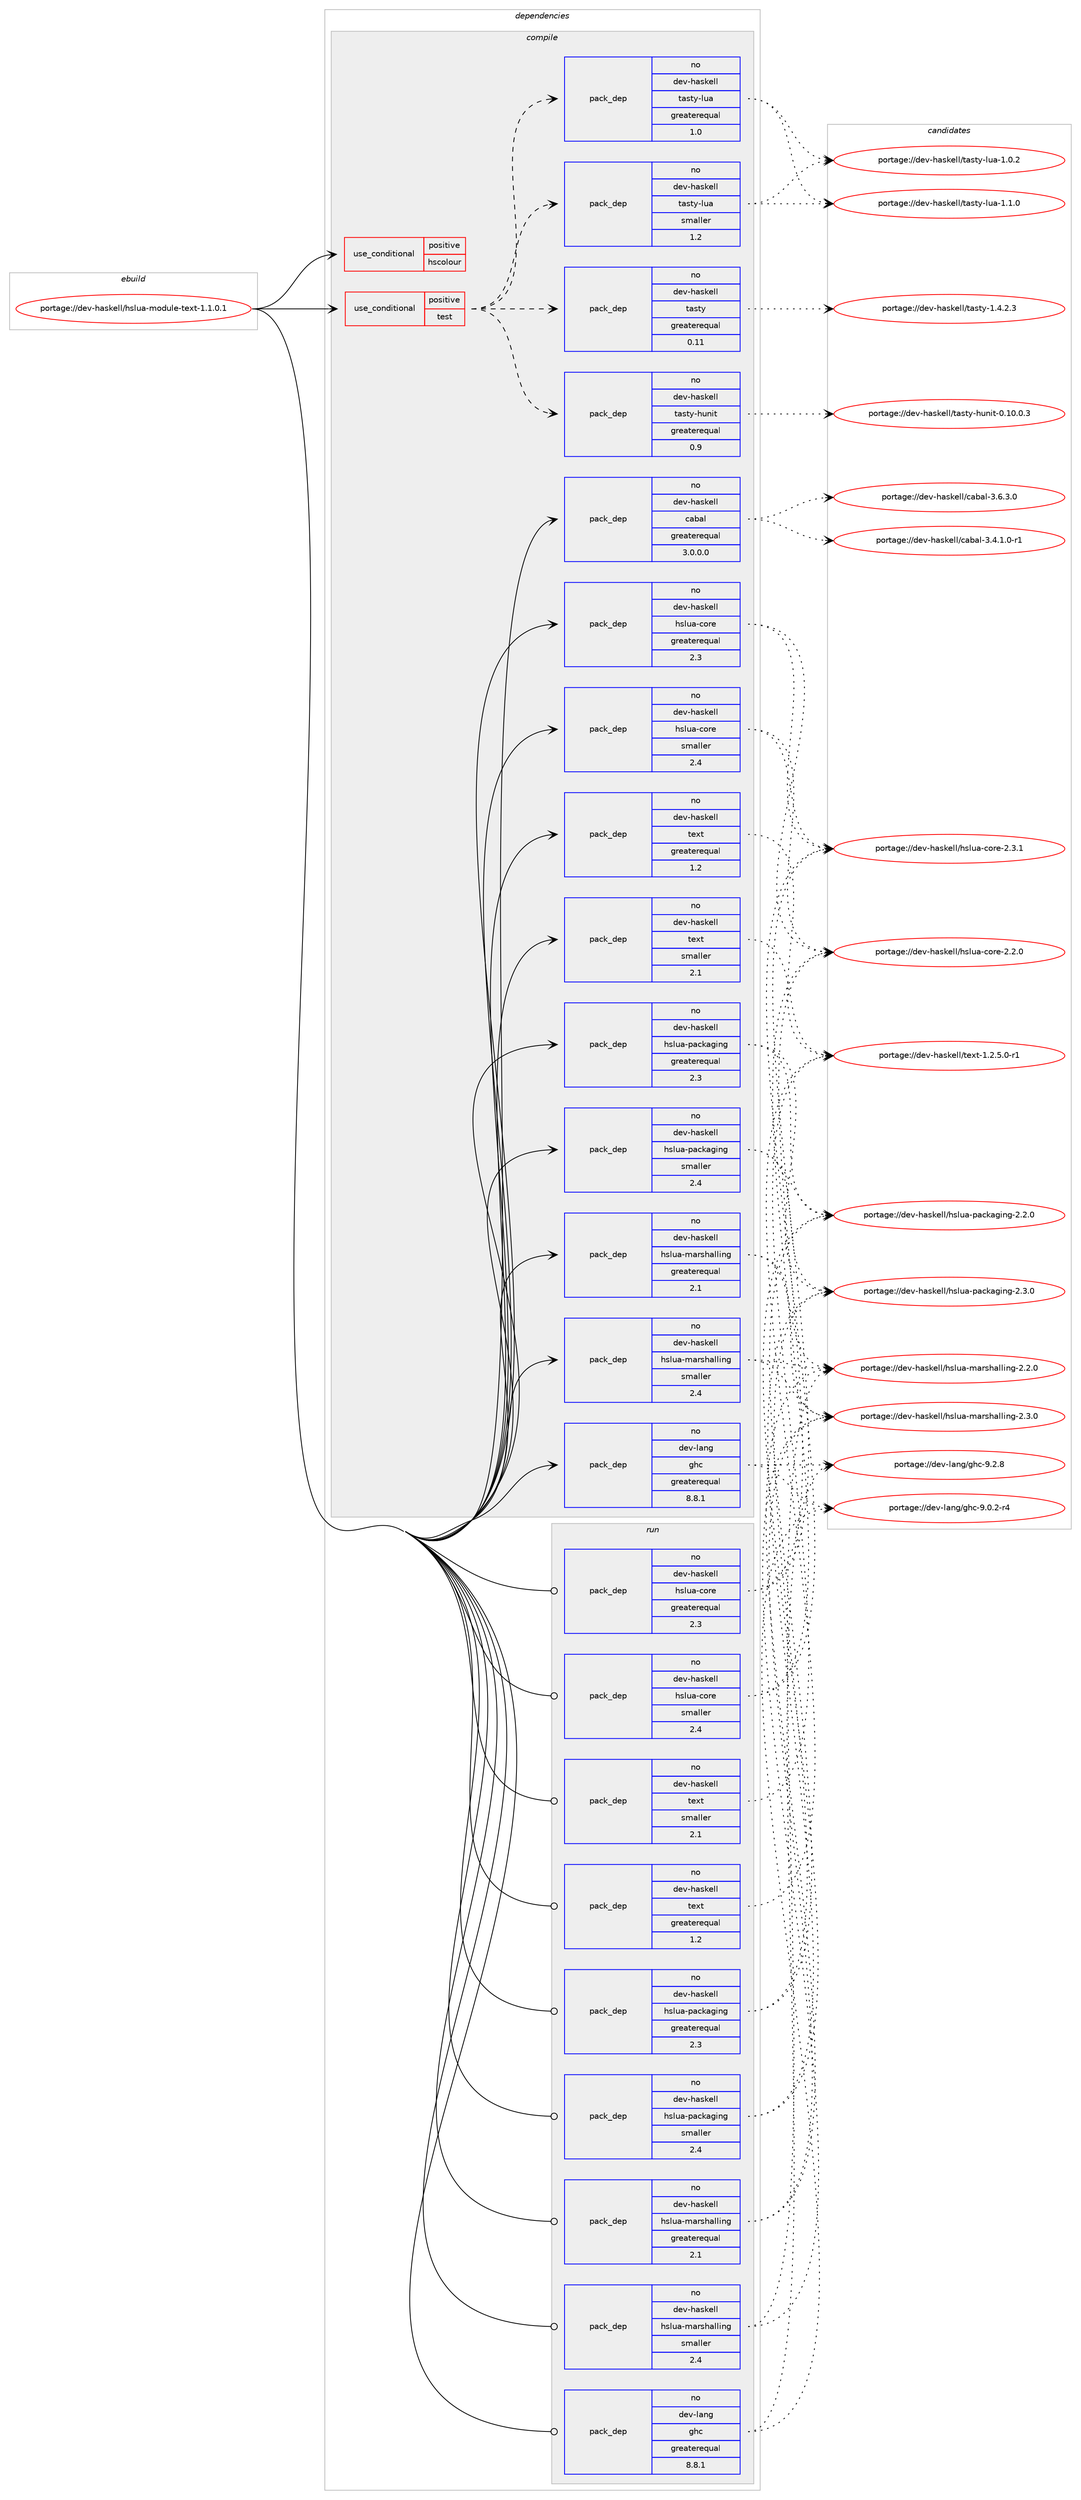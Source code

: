 digraph prolog {

# *************
# Graph options
# *************

newrank=true;
concentrate=true;
compound=true;
graph [rankdir=LR,fontname=Helvetica,fontsize=10,ranksep=1.5];#, ranksep=2.5, nodesep=0.2];
edge  [arrowhead=vee];
node  [fontname=Helvetica,fontsize=10];

# **********
# The ebuild
# **********

subgraph cluster_leftcol {
color=gray;
rank=same;
label=<<i>ebuild</i>>;
id [label="portage://dev-haskell/hslua-module-text-1.1.0.1", color=red, width=4, href="../dev-haskell/hslua-module-text-1.1.0.1.svg"];
}

# ****************
# The dependencies
# ****************

subgraph cluster_midcol {
color=gray;
label=<<i>dependencies</i>>;
subgraph cluster_compile {
fillcolor="#eeeeee";
style=filled;
label=<<i>compile</i>>;
subgraph cond19922 {
dependency38639 [label=<<TABLE BORDER="0" CELLBORDER="1" CELLSPACING="0" CELLPADDING="4"><TR><TD ROWSPAN="3" CELLPADDING="10">use_conditional</TD></TR><TR><TD>positive</TD></TR><TR><TD>hscolour</TD></TR></TABLE>>, shape=none, color=red];
# *** BEGIN UNKNOWN DEPENDENCY TYPE (TODO) ***
# dependency38639 -> package_dependency(portage://dev-haskell/hslua-module-text-1.1.0.1,install,no,dev-haskell,hscolour,none,[,,],[],[])
# *** END UNKNOWN DEPENDENCY TYPE (TODO) ***

}
id:e -> dependency38639:w [weight=20,style="solid",arrowhead="vee"];
subgraph cond19923 {
dependency38640 [label=<<TABLE BORDER="0" CELLBORDER="1" CELLSPACING="0" CELLPADDING="4"><TR><TD ROWSPAN="3" CELLPADDING="10">use_conditional</TD></TR><TR><TD>positive</TD></TR><TR><TD>test</TD></TR></TABLE>>, shape=none, color=red];
subgraph pack17751 {
dependency38641 [label=<<TABLE BORDER="0" CELLBORDER="1" CELLSPACING="0" CELLPADDING="4" WIDTH="220"><TR><TD ROWSPAN="6" CELLPADDING="30">pack_dep</TD></TR><TR><TD WIDTH="110">no</TD></TR><TR><TD>dev-haskell</TD></TR><TR><TD>tasty</TD></TR><TR><TD>greaterequal</TD></TR><TR><TD>0.11</TD></TR></TABLE>>, shape=none, color=blue];
}
dependency38640:e -> dependency38641:w [weight=20,style="dashed",arrowhead="vee"];
subgraph pack17752 {
dependency38642 [label=<<TABLE BORDER="0" CELLBORDER="1" CELLSPACING="0" CELLPADDING="4" WIDTH="220"><TR><TD ROWSPAN="6" CELLPADDING="30">pack_dep</TD></TR><TR><TD WIDTH="110">no</TD></TR><TR><TD>dev-haskell</TD></TR><TR><TD>tasty-hunit</TD></TR><TR><TD>greaterequal</TD></TR><TR><TD>0.9</TD></TR></TABLE>>, shape=none, color=blue];
}
dependency38640:e -> dependency38642:w [weight=20,style="dashed",arrowhead="vee"];
subgraph pack17753 {
dependency38643 [label=<<TABLE BORDER="0" CELLBORDER="1" CELLSPACING="0" CELLPADDING="4" WIDTH="220"><TR><TD ROWSPAN="6" CELLPADDING="30">pack_dep</TD></TR><TR><TD WIDTH="110">no</TD></TR><TR><TD>dev-haskell</TD></TR><TR><TD>tasty-lua</TD></TR><TR><TD>greaterequal</TD></TR><TR><TD>1.0</TD></TR></TABLE>>, shape=none, color=blue];
}
dependency38640:e -> dependency38643:w [weight=20,style="dashed",arrowhead="vee"];
subgraph pack17754 {
dependency38644 [label=<<TABLE BORDER="0" CELLBORDER="1" CELLSPACING="0" CELLPADDING="4" WIDTH="220"><TR><TD ROWSPAN="6" CELLPADDING="30">pack_dep</TD></TR><TR><TD WIDTH="110">no</TD></TR><TR><TD>dev-haskell</TD></TR><TR><TD>tasty-lua</TD></TR><TR><TD>smaller</TD></TR><TR><TD>1.2</TD></TR></TABLE>>, shape=none, color=blue];
}
dependency38640:e -> dependency38644:w [weight=20,style="dashed",arrowhead="vee"];
}
id:e -> dependency38640:w [weight=20,style="solid",arrowhead="vee"];
subgraph pack17755 {
dependency38645 [label=<<TABLE BORDER="0" CELLBORDER="1" CELLSPACING="0" CELLPADDING="4" WIDTH="220"><TR><TD ROWSPAN="6" CELLPADDING="30">pack_dep</TD></TR><TR><TD WIDTH="110">no</TD></TR><TR><TD>dev-haskell</TD></TR><TR><TD>cabal</TD></TR><TR><TD>greaterequal</TD></TR><TR><TD>3.0.0.0</TD></TR></TABLE>>, shape=none, color=blue];
}
id:e -> dependency38645:w [weight=20,style="solid",arrowhead="vee"];
subgraph pack17756 {
dependency38646 [label=<<TABLE BORDER="0" CELLBORDER="1" CELLSPACING="0" CELLPADDING="4" WIDTH="220"><TR><TD ROWSPAN="6" CELLPADDING="30">pack_dep</TD></TR><TR><TD WIDTH="110">no</TD></TR><TR><TD>dev-haskell</TD></TR><TR><TD>hslua-core</TD></TR><TR><TD>greaterequal</TD></TR><TR><TD>2.3</TD></TR></TABLE>>, shape=none, color=blue];
}
id:e -> dependency38646:w [weight=20,style="solid",arrowhead="vee"];
subgraph pack17757 {
dependency38647 [label=<<TABLE BORDER="0" CELLBORDER="1" CELLSPACING="0" CELLPADDING="4" WIDTH="220"><TR><TD ROWSPAN="6" CELLPADDING="30">pack_dep</TD></TR><TR><TD WIDTH="110">no</TD></TR><TR><TD>dev-haskell</TD></TR><TR><TD>hslua-core</TD></TR><TR><TD>smaller</TD></TR><TR><TD>2.4</TD></TR></TABLE>>, shape=none, color=blue];
}
id:e -> dependency38647:w [weight=20,style="solid",arrowhead="vee"];
subgraph pack17758 {
dependency38648 [label=<<TABLE BORDER="0" CELLBORDER="1" CELLSPACING="0" CELLPADDING="4" WIDTH="220"><TR><TD ROWSPAN="6" CELLPADDING="30">pack_dep</TD></TR><TR><TD WIDTH="110">no</TD></TR><TR><TD>dev-haskell</TD></TR><TR><TD>hslua-marshalling</TD></TR><TR><TD>greaterequal</TD></TR><TR><TD>2.1</TD></TR></TABLE>>, shape=none, color=blue];
}
id:e -> dependency38648:w [weight=20,style="solid",arrowhead="vee"];
subgraph pack17759 {
dependency38649 [label=<<TABLE BORDER="0" CELLBORDER="1" CELLSPACING="0" CELLPADDING="4" WIDTH="220"><TR><TD ROWSPAN="6" CELLPADDING="30">pack_dep</TD></TR><TR><TD WIDTH="110">no</TD></TR><TR><TD>dev-haskell</TD></TR><TR><TD>hslua-marshalling</TD></TR><TR><TD>smaller</TD></TR><TR><TD>2.4</TD></TR></TABLE>>, shape=none, color=blue];
}
id:e -> dependency38649:w [weight=20,style="solid",arrowhead="vee"];
subgraph pack17760 {
dependency38650 [label=<<TABLE BORDER="0" CELLBORDER="1" CELLSPACING="0" CELLPADDING="4" WIDTH="220"><TR><TD ROWSPAN="6" CELLPADDING="30">pack_dep</TD></TR><TR><TD WIDTH="110">no</TD></TR><TR><TD>dev-haskell</TD></TR><TR><TD>hslua-packaging</TD></TR><TR><TD>greaterequal</TD></TR><TR><TD>2.3</TD></TR></TABLE>>, shape=none, color=blue];
}
id:e -> dependency38650:w [weight=20,style="solid",arrowhead="vee"];
subgraph pack17761 {
dependency38651 [label=<<TABLE BORDER="0" CELLBORDER="1" CELLSPACING="0" CELLPADDING="4" WIDTH="220"><TR><TD ROWSPAN="6" CELLPADDING="30">pack_dep</TD></TR><TR><TD WIDTH="110">no</TD></TR><TR><TD>dev-haskell</TD></TR><TR><TD>hslua-packaging</TD></TR><TR><TD>smaller</TD></TR><TR><TD>2.4</TD></TR></TABLE>>, shape=none, color=blue];
}
id:e -> dependency38651:w [weight=20,style="solid",arrowhead="vee"];
subgraph pack17762 {
dependency38652 [label=<<TABLE BORDER="0" CELLBORDER="1" CELLSPACING="0" CELLPADDING="4" WIDTH="220"><TR><TD ROWSPAN="6" CELLPADDING="30">pack_dep</TD></TR><TR><TD WIDTH="110">no</TD></TR><TR><TD>dev-haskell</TD></TR><TR><TD>text</TD></TR><TR><TD>greaterequal</TD></TR><TR><TD>1.2</TD></TR></TABLE>>, shape=none, color=blue];
}
id:e -> dependency38652:w [weight=20,style="solid",arrowhead="vee"];
subgraph pack17763 {
dependency38653 [label=<<TABLE BORDER="0" CELLBORDER="1" CELLSPACING="0" CELLPADDING="4" WIDTH="220"><TR><TD ROWSPAN="6" CELLPADDING="30">pack_dep</TD></TR><TR><TD WIDTH="110">no</TD></TR><TR><TD>dev-haskell</TD></TR><TR><TD>text</TD></TR><TR><TD>smaller</TD></TR><TR><TD>2.1</TD></TR></TABLE>>, shape=none, color=blue];
}
id:e -> dependency38653:w [weight=20,style="solid",arrowhead="vee"];
subgraph pack17764 {
dependency38654 [label=<<TABLE BORDER="0" CELLBORDER="1" CELLSPACING="0" CELLPADDING="4" WIDTH="220"><TR><TD ROWSPAN="6" CELLPADDING="30">pack_dep</TD></TR><TR><TD WIDTH="110">no</TD></TR><TR><TD>dev-lang</TD></TR><TR><TD>ghc</TD></TR><TR><TD>greaterequal</TD></TR><TR><TD>8.8.1</TD></TR></TABLE>>, shape=none, color=blue];
}
id:e -> dependency38654:w [weight=20,style="solid",arrowhead="vee"];
}
subgraph cluster_compileandrun {
fillcolor="#eeeeee";
style=filled;
label=<<i>compile and run</i>>;
}
subgraph cluster_run {
fillcolor="#eeeeee";
style=filled;
label=<<i>run</i>>;
subgraph pack17765 {
dependency38655 [label=<<TABLE BORDER="0" CELLBORDER="1" CELLSPACING="0" CELLPADDING="4" WIDTH="220"><TR><TD ROWSPAN="6" CELLPADDING="30">pack_dep</TD></TR><TR><TD WIDTH="110">no</TD></TR><TR><TD>dev-haskell</TD></TR><TR><TD>hslua-core</TD></TR><TR><TD>greaterequal</TD></TR><TR><TD>2.3</TD></TR></TABLE>>, shape=none, color=blue];
}
id:e -> dependency38655:w [weight=20,style="solid",arrowhead="odot"];
subgraph pack17766 {
dependency38656 [label=<<TABLE BORDER="0" CELLBORDER="1" CELLSPACING="0" CELLPADDING="4" WIDTH="220"><TR><TD ROWSPAN="6" CELLPADDING="30">pack_dep</TD></TR><TR><TD WIDTH="110">no</TD></TR><TR><TD>dev-haskell</TD></TR><TR><TD>hslua-core</TD></TR><TR><TD>smaller</TD></TR><TR><TD>2.4</TD></TR></TABLE>>, shape=none, color=blue];
}
id:e -> dependency38656:w [weight=20,style="solid",arrowhead="odot"];
subgraph pack17767 {
dependency38657 [label=<<TABLE BORDER="0" CELLBORDER="1" CELLSPACING="0" CELLPADDING="4" WIDTH="220"><TR><TD ROWSPAN="6" CELLPADDING="30">pack_dep</TD></TR><TR><TD WIDTH="110">no</TD></TR><TR><TD>dev-haskell</TD></TR><TR><TD>hslua-marshalling</TD></TR><TR><TD>greaterequal</TD></TR><TR><TD>2.1</TD></TR></TABLE>>, shape=none, color=blue];
}
id:e -> dependency38657:w [weight=20,style="solid",arrowhead="odot"];
subgraph pack17768 {
dependency38658 [label=<<TABLE BORDER="0" CELLBORDER="1" CELLSPACING="0" CELLPADDING="4" WIDTH="220"><TR><TD ROWSPAN="6" CELLPADDING="30">pack_dep</TD></TR><TR><TD WIDTH="110">no</TD></TR><TR><TD>dev-haskell</TD></TR><TR><TD>hslua-marshalling</TD></TR><TR><TD>smaller</TD></TR><TR><TD>2.4</TD></TR></TABLE>>, shape=none, color=blue];
}
id:e -> dependency38658:w [weight=20,style="solid",arrowhead="odot"];
subgraph pack17769 {
dependency38659 [label=<<TABLE BORDER="0" CELLBORDER="1" CELLSPACING="0" CELLPADDING="4" WIDTH="220"><TR><TD ROWSPAN="6" CELLPADDING="30">pack_dep</TD></TR><TR><TD WIDTH="110">no</TD></TR><TR><TD>dev-haskell</TD></TR><TR><TD>hslua-packaging</TD></TR><TR><TD>greaterequal</TD></TR><TR><TD>2.3</TD></TR></TABLE>>, shape=none, color=blue];
}
id:e -> dependency38659:w [weight=20,style="solid",arrowhead="odot"];
subgraph pack17770 {
dependency38660 [label=<<TABLE BORDER="0" CELLBORDER="1" CELLSPACING="0" CELLPADDING="4" WIDTH="220"><TR><TD ROWSPAN="6" CELLPADDING="30">pack_dep</TD></TR><TR><TD WIDTH="110">no</TD></TR><TR><TD>dev-haskell</TD></TR><TR><TD>hslua-packaging</TD></TR><TR><TD>smaller</TD></TR><TR><TD>2.4</TD></TR></TABLE>>, shape=none, color=blue];
}
id:e -> dependency38660:w [weight=20,style="solid",arrowhead="odot"];
subgraph pack17771 {
dependency38661 [label=<<TABLE BORDER="0" CELLBORDER="1" CELLSPACING="0" CELLPADDING="4" WIDTH="220"><TR><TD ROWSPAN="6" CELLPADDING="30">pack_dep</TD></TR><TR><TD WIDTH="110">no</TD></TR><TR><TD>dev-haskell</TD></TR><TR><TD>text</TD></TR><TR><TD>greaterequal</TD></TR><TR><TD>1.2</TD></TR></TABLE>>, shape=none, color=blue];
}
id:e -> dependency38661:w [weight=20,style="solid",arrowhead="odot"];
subgraph pack17772 {
dependency38662 [label=<<TABLE BORDER="0" CELLBORDER="1" CELLSPACING="0" CELLPADDING="4" WIDTH="220"><TR><TD ROWSPAN="6" CELLPADDING="30">pack_dep</TD></TR><TR><TD WIDTH="110">no</TD></TR><TR><TD>dev-haskell</TD></TR><TR><TD>text</TD></TR><TR><TD>smaller</TD></TR><TR><TD>2.1</TD></TR></TABLE>>, shape=none, color=blue];
}
id:e -> dependency38662:w [weight=20,style="solid",arrowhead="odot"];
subgraph pack17773 {
dependency38663 [label=<<TABLE BORDER="0" CELLBORDER="1" CELLSPACING="0" CELLPADDING="4" WIDTH="220"><TR><TD ROWSPAN="6" CELLPADDING="30">pack_dep</TD></TR><TR><TD WIDTH="110">no</TD></TR><TR><TD>dev-lang</TD></TR><TR><TD>ghc</TD></TR><TR><TD>greaterequal</TD></TR><TR><TD>8.8.1</TD></TR></TABLE>>, shape=none, color=blue];
}
id:e -> dependency38663:w [weight=20,style="solid",arrowhead="odot"];
# *** BEGIN UNKNOWN DEPENDENCY TYPE (TODO) ***
# id -> package_dependency(portage://dev-haskell/hslua-module-text-1.1.0.1,run,no,dev-lang,ghc,none,[,,],any_same_slot,[use(optenable(profile),none)])
# *** END UNKNOWN DEPENDENCY TYPE (TODO) ***

}
}

# **************
# The candidates
# **************

subgraph cluster_choices {
rank=same;
color=gray;
label=<<i>candidates</i>>;

subgraph choice17751 {
color=black;
nodesep=1;
choice100101118451049711510710110810847116971151161214549465246504651 [label="portage://dev-haskell/tasty-1.4.2.3", color=red, width=4,href="../dev-haskell/tasty-1.4.2.3.svg"];
dependency38641:e -> choice100101118451049711510710110810847116971151161214549465246504651:w [style=dotted,weight="100"];
}
subgraph choice17752 {
color=black;
nodesep=1;
choice1001011184510497115107101108108471169711511612145104117110105116454846494846484651 [label="portage://dev-haskell/tasty-hunit-0.10.0.3", color=red, width=4,href="../dev-haskell/tasty-hunit-0.10.0.3.svg"];
dependency38642:e -> choice1001011184510497115107101108108471169711511612145104117110105116454846494846484651:w [style=dotted,weight="100"];
}
subgraph choice17753 {
color=black;
nodesep=1;
choice100101118451049711510710110810847116971151161214510811797454946484650 [label="portage://dev-haskell/tasty-lua-1.0.2", color=red, width=4,href="../dev-haskell/tasty-lua-1.0.2.svg"];
choice100101118451049711510710110810847116971151161214510811797454946494648 [label="portage://dev-haskell/tasty-lua-1.1.0", color=red, width=4,href="../dev-haskell/tasty-lua-1.1.0.svg"];
dependency38643:e -> choice100101118451049711510710110810847116971151161214510811797454946484650:w [style=dotted,weight="100"];
dependency38643:e -> choice100101118451049711510710110810847116971151161214510811797454946494648:w [style=dotted,weight="100"];
}
subgraph choice17754 {
color=black;
nodesep=1;
choice100101118451049711510710110810847116971151161214510811797454946484650 [label="portage://dev-haskell/tasty-lua-1.0.2", color=red, width=4,href="../dev-haskell/tasty-lua-1.0.2.svg"];
choice100101118451049711510710110810847116971151161214510811797454946494648 [label="portage://dev-haskell/tasty-lua-1.1.0", color=red, width=4,href="../dev-haskell/tasty-lua-1.1.0.svg"];
dependency38644:e -> choice100101118451049711510710110810847116971151161214510811797454946484650:w [style=dotted,weight="100"];
dependency38644:e -> choice100101118451049711510710110810847116971151161214510811797454946494648:w [style=dotted,weight="100"];
}
subgraph choice17755 {
color=black;
nodesep=1;
choice1001011184510497115107101108108479997989710845514652464946484511449 [label="portage://dev-haskell/cabal-3.4.1.0-r1", color=red, width=4,href="../dev-haskell/cabal-3.4.1.0-r1.svg"];
choice100101118451049711510710110810847999798971084551465446514648 [label="portage://dev-haskell/cabal-3.6.3.0", color=red, width=4,href="../dev-haskell/cabal-3.6.3.0.svg"];
dependency38645:e -> choice1001011184510497115107101108108479997989710845514652464946484511449:w [style=dotted,weight="100"];
dependency38645:e -> choice100101118451049711510710110810847999798971084551465446514648:w [style=dotted,weight="100"];
}
subgraph choice17756 {
color=black;
nodesep=1;
choice100101118451049711510710110810847104115108117974599111114101455046504648 [label="portage://dev-haskell/hslua-core-2.2.0", color=red, width=4,href="../dev-haskell/hslua-core-2.2.0.svg"];
choice100101118451049711510710110810847104115108117974599111114101455046514649 [label="portage://dev-haskell/hslua-core-2.3.1", color=red, width=4,href="../dev-haskell/hslua-core-2.3.1.svg"];
dependency38646:e -> choice100101118451049711510710110810847104115108117974599111114101455046504648:w [style=dotted,weight="100"];
dependency38646:e -> choice100101118451049711510710110810847104115108117974599111114101455046514649:w [style=dotted,weight="100"];
}
subgraph choice17757 {
color=black;
nodesep=1;
choice100101118451049711510710110810847104115108117974599111114101455046504648 [label="portage://dev-haskell/hslua-core-2.2.0", color=red, width=4,href="../dev-haskell/hslua-core-2.2.0.svg"];
choice100101118451049711510710110810847104115108117974599111114101455046514649 [label="portage://dev-haskell/hslua-core-2.3.1", color=red, width=4,href="../dev-haskell/hslua-core-2.3.1.svg"];
dependency38647:e -> choice100101118451049711510710110810847104115108117974599111114101455046504648:w [style=dotted,weight="100"];
dependency38647:e -> choice100101118451049711510710110810847104115108117974599111114101455046514649:w [style=dotted,weight="100"];
}
subgraph choice17758 {
color=black;
nodesep=1;
choice10010111845104971151071011081084710411510811797451099711411510497108108105110103455046504648 [label="portage://dev-haskell/hslua-marshalling-2.2.0", color=red, width=4,href="../dev-haskell/hslua-marshalling-2.2.0.svg"];
choice10010111845104971151071011081084710411510811797451099711411510497108108105110103455046514648 [label="portage://dev-haskell/hslua-marshalling-2.3.0", color=red, width=4,href="../dev-haskell/hslua-marshalling-2.3.0.svg"];
dependency38648:e -> choice10010111845104971151071011081084710411510811797451099711411510497108108105110103455046504648:w [style=dotted,weight="100"];
dependency38648:e -> choice10010111845104971151071011081084710411510811797451099711411510497108108105110103455046514648:w [style=dotted,weight="100"];
}
subgraph choice17759 {
color=black;
nodesep=1;
choice10010111845104971151071011081084710411510811797451099711411510497108108105110103455046504648 [label="portage://dev-haskell/hslua-marshalling-2.2.0", color=red, width=4,href="../dev-haskell/hslua-marshalling-2.2.0.svg"];
choice10010111845104971151071011081084710411510811797451099711411510497108108105110103455046514648 [label="portage://dev-haskell/hslua-marshalling-2.3.0", color=red, width=4,href="../dev-haskell/hslua-marshalling-2.3.0.svg"];
dependency38649:e -> choice10010111845104971151071011081084710411510811797451099711411510497108108105110103455046504648:w [style=dotted,weight="100"];
dependency38649:e -> choice10010111845104971151071011081084710411510811797451099711411510497108108105110103455046514648:w [style=dotted,weight="100"];
}
subgraph choice17760 {
color=black;
nodesep=1;
choice1001011184510497115107101108108471041151081179745112979910797103105110103455046504648 [label="portage://dev-haskell/hslua-packaging-2.2.0", color=red, width=4,href="../dev-haskell/hslua-packaging-2.2.0.svg"];
choice1001011184510497115107101108108471041151081179745112979910797103105110103455046514648 [label="portage://dev-haskell/hslua-packaging-2.3.0", color=red, width=4,href="../dev-haskell/hslua-packaging-2.3.0.svg"];
dependency38650:e -> choice1001011184510497115107101108108471041151081179745112979910797103105110103455046504648:w [style=dotted,weight="100"];
dependency38650:e -> choice1001011184510497115107101108108471041151081179745112979910797103105110103455046514648:w [style=dotted,weight="100"];
}
subgraph choice17761 {
color=black;
nodesep=1;
choice1001011184510497115107101108108471041151081179745112979910797103105110103455046504648 [label="portage://dev-haskell/hslua-packaging-2.2.0", color=red, width=4,href="../dev-haskell/hslua-packaging-2.2.0.svg"];
choice1001011184510497115107101108108471041151081179745112979910797103105110103455046514648 [label="portage://dev-haskell/hslua-packaging-2.3.0", color=red, width=4,href="../dev-haskell/hslua-packaging-2.3.0.svg"];
dependency38651:e -> choice1001011184510497115107101108108471041151081179745112979910797103105110103455046504648:w [style=dotted,weight="100"];
dependency38651:e -> choice1001011184510497115107101108108471041151081179745112979910797103105110103455046514648:w [style=dotted,weight="100"];
}
subgraph choice17762 {
color=black;
nodesep=1;
choice10010111845104971151071011081084711610112011645494650465346484511449 [label="portage://dev-haskell/text-1.2.5.0-r1", color=red, width=4,href="../dev-haskell/text-1.2.5.0-r1.svg"];
dependency38652:e -> choice10010111845104971151071011081084711610112011645494650465346484511449:w [style=dotted,weight="100"];
}
subgraph choice17763 {
color=black;
nodesep=1;
choice10010111845104971151071011081084711610112011645494650465346484511449 [label="portage://dev-haskell/text-1.2.5.0-r1", color=red, width=4,href="../dev-haskell/text-1.2.5.0-r1.svg"];
dependency38653:e -> choice10010111845104971151071011081084711610112011645494650465346484511449:w [style=dotted,weight="100"];
}
subgraph choice17764 {
color=black;
nodesep=1;
choice100101118451089711010347103104994557464846504511452 [label="portage://dev-lang/ghc-9.0.2-r4", color=red, width=4,href="../dev-lang/ghc-9.0.2-r4.svg"];
choice10010111845108971101034710310499455746504656 [label="portage://dev-lang/ghc-9.2.8", color=red, width=4,href="../dev-lang/ghc-9.2.8.svg"];
dependency38654:e -> choice100101118451089711010347103104994557464846504511452:w [style=dotted,weight="100"];
dependency38654:e -> choice10010111845108971101034710310499455746504656:w [style=dotted,weight="100"];
}
subgraph choice17765 {
color=black;
nodesep=1;
choice100101118451049711510710110810847104115108117974599111114101455046504648 [label="portage://dev-haskell/hslua-core-2.2.0", color=red, width=4,href="../dev-haskell/hslua-core-2.2.0.svg"];
choice100101118451049711510710110810847104115108117974599111114101455046514649 [label="portage://dev-haskell/hslua-core-2.3.1", color=red, width=4,href="../dev-haskell/hslua-core-2.3.1.svg"];
dependency38655:e -> choice100101118451049711510710110810847104115108117974599111114101455046504648:w [style=dotted,weight="100"];
dependency38655:e -> choice100101118451049711510710110810847104115108117974599111114101455046514649:w [style=dotted,weight="100"];
}
subgraph choice17766 {
color=black;
nodesep=1;
choice100101118451049711510710110810847104115108117974599111114101455046504648 [label="portage://dev-haskell/hslua-core-2.2.0", color=red, width=4,href="../dev-haskell/hslua-core-2.2.0.svg"];
choice100101118451049711510710110810847104115108117974599111114101455046514649 [label="portage://dev-haskell/hslua-core-2.3.1", color=red, width=4,href="../dev-haskell/hslua-core-2.3.1.svg"];
dependency38656:e -> choice100101118451049711510710110810847104115108117974599111114101455046504648:w [style=dotted,weight="100"];
dependency38656:e -> choice100101118451049711510710110810847104115108117974599111114101455046514649:w [style=dotted,weight="100"];
}
subgraph choice17767 {
color=black;
nodesep=1;
choice10010111845104971151071011081084710411510811797451099711411510497108108105110103455046504648 [label="portage://dev-haskell/hslua-marshalling-2.2.0", color=red, width=4,href="../dev-haskell/hslua-marshalling-2.2.0.svg"];
choice10010111845104971151071011081084710411510811797451099711411510497108108105110103455046514648 [label="portage://dev-haskell/hslua-marshalling-2.3.0", color=red, width=4,href="../dev-haskell/hslua-marshalling-2.3.0.svg"];
dependency38657:e -> choice10010111845104971151071011081084710411510811797451099711411510497108108105110103455046504648:w [style=dotted,weight="100"];
dependency38657:e -> choice10010111845104971151071011081084710411510811797451099711411510497108108105110103455046514648:w [style=dotted,weight="100"];
}
subgraph choice17768 {
color=black;
nodesep=1;
choice10010111845104971151071011081084710411510811797451099711411510497108108105110103455046504648 [label="portage://dev-haskell/hslua-marshalling-2.2.0", color=red, width=4,href="../dev-haskell/hslua-marshalling-2.2.0.svg"];
choice10010111845104971151071011081084710411510811797451099711411510497108108105110103455046514648 [label="portage://dev-haskell/hslua-marshalling-2.3.0", color=red, width=4,href="../dev-haskell/hslua-marshalling-2.3.0.svg"];
dependency38658:e -> choice10010111845104971151071011081084710411510811797451099711411510497108108105110103455046504648:w [style=dotted,weight="100"];
dependency38658:e -> choice10010111845104971151071011081084710411510811797451099711411510497108108105110103455046514648:w [style=dotted,weight="100"];
}
subgraph choice17769 {
color=black;
nodesep=1;
choice1001011184510497115107101108108471041151081179745112979910797103105110103455046504648 [label="portage://dev-haskell/hslua-packaging-2.2.0", color=red, width=4,href="../dev-haskell/hslua-packaging-2.2.0.svg"];
choice1001011184510497115107101108108471041151081179745112979910797103105110103455046514648 [label="portage://dev-haskell/hslua-packaging-2.3.0", color=red, width=4,href="../dev-haskell/hslua-packaging-2.3.0.svg"];
dependency38659:e -> choice1001011184510497115107101108108471041151081179745112979910797103105110103455046504648:w [style=dotted,weight="100"];
dependency38659:e -> choice1001011184510497115107101108108471041151081179745112979910797103105110103455046514648:w [style=dotted,weight="100"];
}
subgraph choice17770 {
color=black;
nodesep=1;
choice1001011184510497115107101108108471041151081179745112979910797103105110103455046504648 [label="portage://dev-haskell/hslua-packaging-2.2.0", color=red, width=4,href="../dev-haskell/hslua-packaging-2.2.0.svg"];
choice1001011184510497115107101108108471041151081179745112979910797103105110103455046514648 [label="portage://dev-haskell/hslua-packaging-2.3.0", color=red, width=4,href="../dev-haskell/hslua-packaging-2.3.0.svg"];
dependency38660:e -> choice1001011184510497115107101108108471041151081179745112979910797103105110103455046504648:w [style=dotted,weight="100"];
dependency38660:e -> choice1001011184510497115107101108108471041151081179745112979910797103105110103455046514648:w [style=dotted,weight="100"];
}
subgraph choice17771 {
color=black;
nodesep=1;
choice10010111845104971151071011081084711610112011645494650465346484511449 [label="portage://dev-haskell/text-1.2.5.0-r1", color=red, width=4,href="../dev-haskell/text-1.2.5.0-r1.svg"];
dependency38661:e -> choice10010111845104971151071011081084711610112011645494650465346484511449:w [style=dotted,weight="100"];
}
subgraph choice17772 {
color=black;
nodesep=1;
choice10010111845104971151071011081084711610112011645494650465346484511449 [label="portage://dev-haskell/text-1.2.5.0-r1", color=red, width=4,href="../dev-haskell/text-1.2.5.0-r1.svg"];
dependency38662:e -> choice10010111845104971151071011081084711610112011645494650465346484511449:w [style=dotted,weight="100"];
}
subgraph choice17773 {
color=black;
nodesep=1;
choice100101118451089711010347103104994557464846504511452 [label="portage://dev-lang/ghc-9.0.2-r4", color=red, width=4,href="../dev-lang/ghc-9.0.2-r4.svg"];
choice10010111845108971101034710310499455746504656 [label="portage://dev-lang/ghc-9.2.8", color=red, width=4,href="../dev-lang/ghc-9.2.8.svg"];
dependency38663:e -> choice100101118451089711010347103104994557464846504511452:w [style=dotted,weight="100"];
dependency38663:e -> choice10010111845108971101034710310499455746504656:w [style=dotted,weight="100"];
}
}

}
